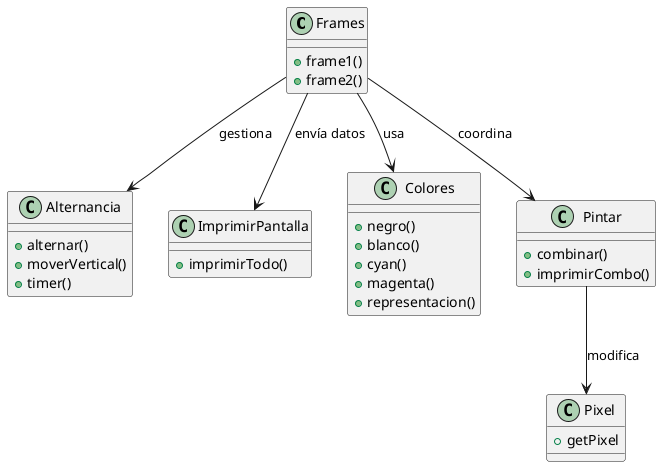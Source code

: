 @startuml

class Frames {
    + frame1()
    + frame2()
}

class Alternancia {
    + alternar()
    + moverVertical()
    + timer()

}

class ImprimirPantalla {
    + imprimirTodo()
}

class Colores {
    + negro()
    + blanco()
    + cyan()
    + magenta()
    + representacion()
}

class Pintar {
    + combinar()
    + imprimirCombo()
}

class Pixel {
    + getPixel
}

Frames --> Alternancia : gestiona
Frames --> ImprimirPantalla : envía datos
Frames --> Colores : usa
Frames --> Pintar : coordina
Pintar --> Pixel : modifica

@enduml
